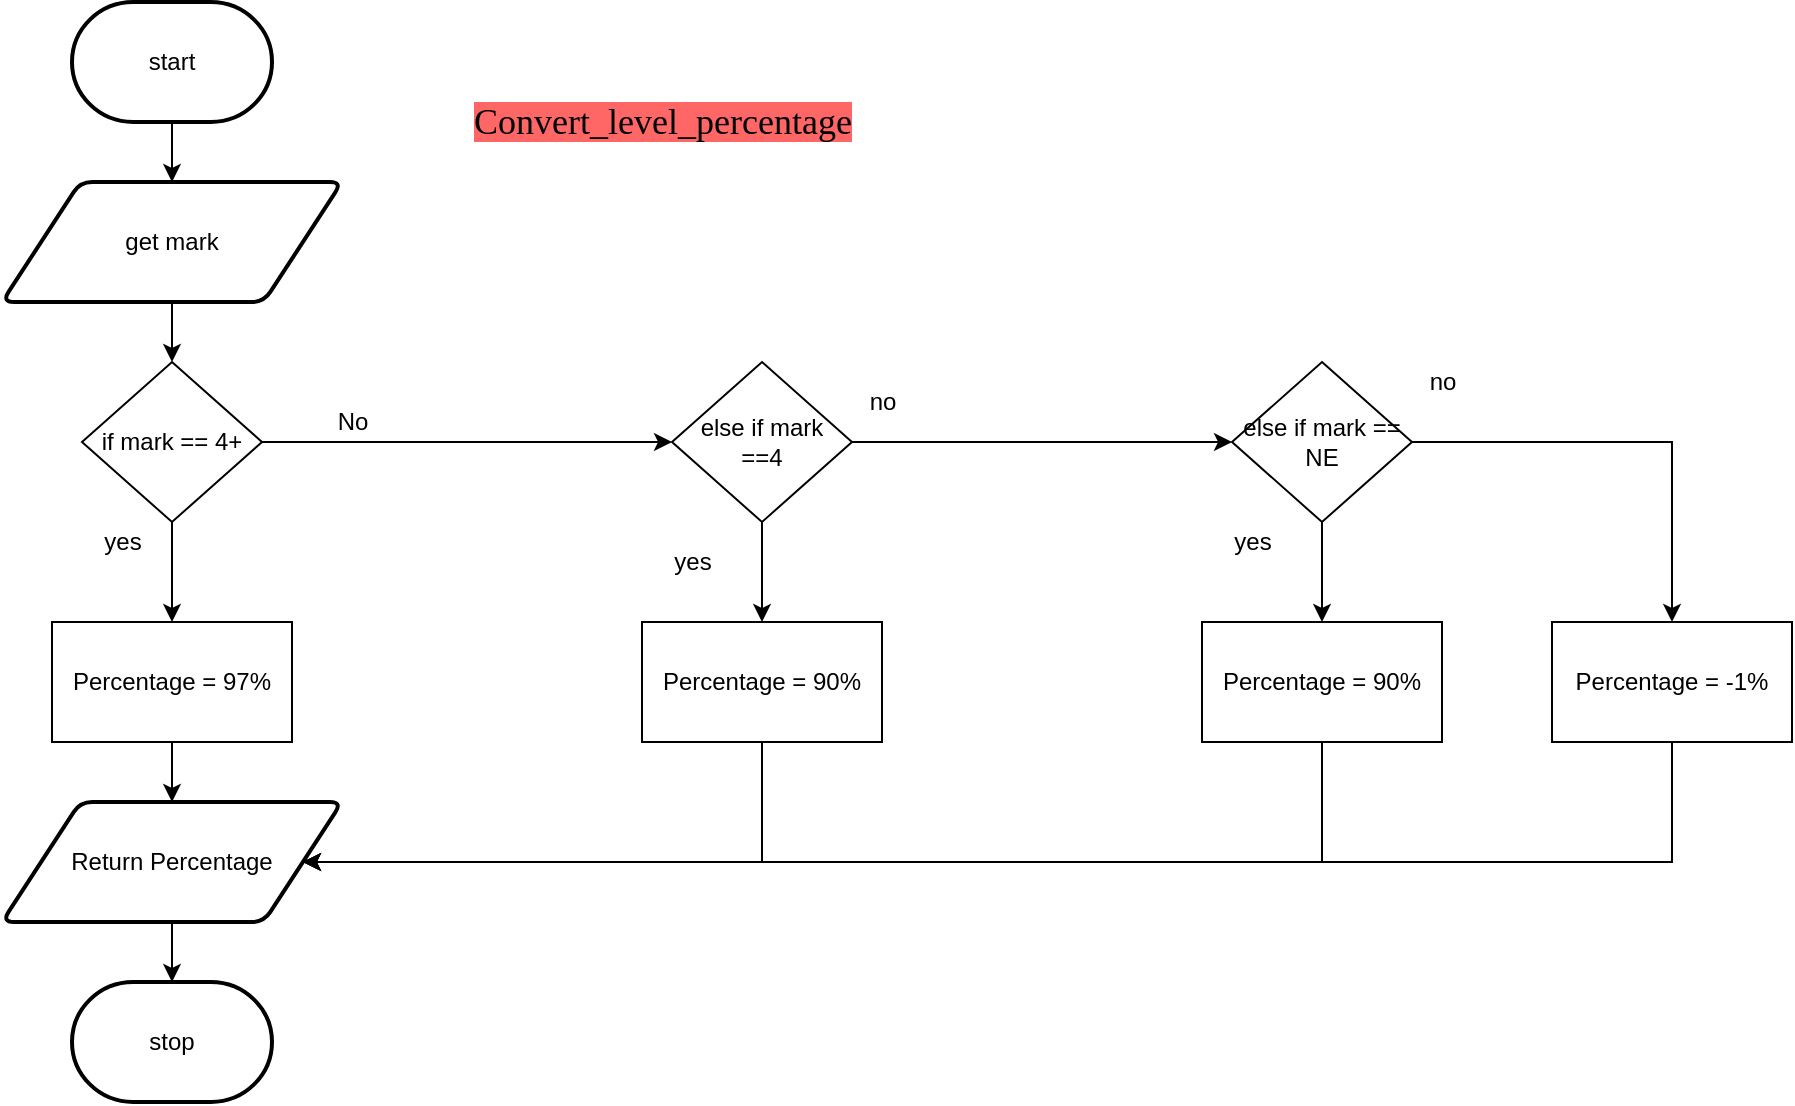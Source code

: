<mxfile>
    <diagram id="ku9NFhG4Z-rextW2DSpO" name="Page-1">
        <mxGraphModel dx="471" dy="211" grid="1" gridSize="10" guides="1" tooltips="1" connect="1" arrows="1" fold="1" page="1" pageScale="1" pageWidth="1200" pageHeight="1600" math="0" shadow="0">
            <root>
                <mxCell id="0"/>
                <mxCell id="1" parent="0"/>
                <mxCell id="5" value="&lt;font color=&quot;#000000&quot;&gt;&lt;span style=&quot;font-size: 18px ; background-color: rgb(255 , 102 , 102)&quot;&gt;Convert_level_percentage&lt;/span&gt;&lt;/font&gt;" style="text;html=1;align=center;verticalAlign=middle;resizable=0;points=[];autosize=1;strokeColor=none;fillColor=none;fontSize=12;fontFamily=Georgia;" parent="1" vertex="1">
                    <mxGeometry x="340" y="580" width="230" height="20" as="geometry"/>
                </mxCell>
                <mxCell id="38" style="edgeStyle=none;html=1;" edge="1" parent="1" source="36" target="37">
                    <mxGeometry relative="1" as="geometry"/>
                </mxCell>
                <mxCell id="36" value="start" style="strokeWidth=2;html=1;shape=mxgraph.flowchart.terminator;whiteSpace=wrap;" vertex="1" parent="1">
                    <mxGeometry x="160" y="530" width="100" height="60" as="geometry"/>
                </mxCell>
                <mxCell id="47" style="edgeStyle=none;html=1;entryX=0.5;entryY=0;entryDx=0;entryDy=0;" edge="1" parent="1" source="37" target="39">
                    <mxGeometry relative="1" as="geometry"/>
                </mxCell>
                <mxCell id="37" value="get mark" style="shape=parallelogram;html=1;strokeWidth=2;perimeter=parallelogramPerimeter;whiteSpace=wrap;rounded=1;arcSize=12;size=0.23;" vertex="1" parent="1">
                    <mxGeometry x="125" y="620" width="170" height="60" as="geometry"/>
                </mxCell>
                <mxCell id="43" style="edgeStyle=none;html=1;entryX=0;entryY=0.5;entryDx=0;entryDy=0;" edge="1" parent="1" source="39" target="40">
                    <mxGeometry relative="1" as="geometry"/>
                </mxCell>
                <mxCell id="44" style="edgeStyle=none;html=1;entryX=0.5;entryY=0;entryDx=0;entryDy=0;" edge="1" parent="1" source="39" target="46">
                    <mxGeometry relative="1" as="geometry">
                        <mxPoint x="210" y="835" as="targetPoint"/>
                    </mxGeometry>
                </mxCell>
                <mxCell id="39" value="if mark == 4+" style="rhombus;whiteSpace=wrap;html=1;" vertex="1" parent="1">
                    <mxGeometry x="165" y="710" width="90" height="80" as="geometry"/>
                </mxCell>
                <mxCell id="48" style="edgeStyle=none;html=1;entryX=0.5;entryY=0;entryDx=0;entryDy=0;" edge="1" parent="1" source="40" target="49">
                    <mxGeometry relative="1" as="geometry">
                        <mxPoint x="505" y="840" as="targetPoint"/>
                    </mxGeometry>
                </mxCell>
                <mxCell id="52" style="edgeStyle=none;html=1;entryX=0;entryY=0.5;entryDx=0;entryDy=0;" edge="1" parent="1" source="40" target="41">
                    <mxGeometry relative="1" as="geometry"/>
                </mxCell>
                <mxCell id="40" value="else if mark&lt;br&gt;==4" style="rhombus;whiteSpace=wrap;html=1;" vertex="1" parent="1">
                    <mxGeometry x="460" y="710" width="90" height="80" as="geometry"/>
                </mxCell>
                <mxCell id="54" style="edgeStyle=none;html=1;entryX=0.5;entryY=0;entryDx=0;entryDy=0;" edge="1" parent="1" source="41" target="55">
                    <mxGeometry relative="1" as="geometry">
                        <mxPoint x="785" y="850" as="targetPoint"/>
                    </mxGeometry>
                </mxCell>
                <mxCell id="57" style="edgeStyle=none;html=1;entryX=0.5;entryY=0;entryDx=0;entryDy=0;rounded=0;" edge="1" parent="1" source="41" target="59">
                    <mxGeometry relative="1" as="geometry">
                        <mxPoint x="960" y="850" as="targetPoint"/>
                        <Array as="points">
                            <mxPoint x="960" y="750"/>
                        </Array>
                    </mxGeometry>
                </mxCell>
                <mxCell id="41" value="else if mark == NE" style="rhombus;whiteSpace=wrap;html=1;" vertex="1" parent="1">
                    <mxGeometry x="740" y="710" width="90" height="80" as="geometry"/>
                </mxCell>
                <mxCell id="42" value="No" style="text;html=1;align=center;verticalAlign=middle;resizable=0;points=[];autosize=1;strokeColor=none;fillColor=none;" vertex="1" parent="1">
                    <mxGeometry x="285" y="730" width="30" height="20" as="geometry"/>
                </mxCell>
                <mxCell id="45" value="yes" style="text;html=1;align=center;verticalAlign=middle;resizable=0;points=[];autosize=1;strokeColor=none;fillColor=none;" vertex="1" parent="1">
                    <mxGeometry x="170" y="790" width="30" height="20" as="geometry"/>
                </mxCell>
                <mxCell id="61" style="edgeStyle=none;rounded=0;html=1;entryX=0.5;entryY=0;entryDx=0;entryDy=0;" edge="1" parent="1" source="46" target="60">
                    <mxGeometry relative="1" as="geometry"/>
                </mxCell>
                <mxCell id="46" value="Percentage = 97%" style="rounded=0;whiteSpace=wrap;html=1;" vertex="1" parent="1">
                    <mxGeometry x="150" y="840" width="120" height="60" as="geometry"/>
                </mxCell>
                <mxCell id="64" style="edgeStyle=none;rounded=0;html=1;" edge="1" parent="1" source="49" target="60">
                    <mxGeometry relative="1" as="geometry">
                        <Array as="points">
                            <mxPoint x="505" y="960"/>
                        </Array>
                    </mxGeometry>
                </mxCell>
                <mxCell id="49" value="Percentage = 90%" style="rounded=0;whiteSpace=wrap;html=1;" vertex="1" parent="1">
                    <mxGeometry x="445" y="840" width="120" height="60" as="geometry"/>
                </mxCell>
                <mxCell id="50" value="no" style="text;html=1;align=center;verticalAlign=middle;resizable=0;points=[];autosize=1;strokeColor=none;fillColor=none;" vertex="1" parent="1">
                    <mxGeometry x="550" y="720" width="30" height="20" as="geometry"/>
                </mxCell>
                <mxCell id="51" value="yes" style="text;html=1;align=center;verticalAlign=middle;resizable=0;points=[];autosize=1;strokeColor=none;fillColor=none;" vertex="1" parent="1">
                    <mxGeometry x="455" y="800" width="30" height="20" as="geometry"/>
                </mxCell>
                <mxCell id="53" value="yes" style="text;html=1;align=center;verticalAlign=middle;resizable=0;points=[];autosize=1;strokeColor=none;fillColor=none;" vertex="1" parent="1">
                    <mxGeometry x="735" y="790" width="30" height="20" as="geometry"/>
                </mxCell>
                <mxCell id="65" style="edgeStyle=none;rounded=0;html=1;entryX=1;entryY=0.5;entryDx=0;entryDy=0;" edge="1" parent="1" source="55" target="60">
                    <mxGeometry relative="1" as="geometry">
                        <Array as="points">
                            <mxPoint x="785" y="960"/>
                        </Array>
                    </mxGeometry>
                </mxCell>
                <mxCell id="55" value="Percentage = 90%" style="rounded=0;whiteSpace=wrap;html=1;" vertex="1" parent="1">
                    <mxGeometry x="725" y="840" width="120" height="60" as="geometry"/>
                </mxCell>
                <mxCell id="56" value="no" style="text;html=1;align=center;verticalAlign=middle;resizable=0;points=[];autosize=1;strokeColor=none;fillColor=none;" vertex="1" parent="1">
                    <mxGeometry x="830" y="710" width="30" height="20" as="geometry"/>
                </mxCell>
                <mxCell id="66" style="edgeStyle=none;rounded=0;html=1;entryX=1;entryY=0.5;entryDx=0;entryDy=0;" edge="1" parent="1" source="59" target="60">
                    <mxGeometry relative="1" as="geometry">
                        <Array as="points">
                            <mxPoint x="960" y="960"/>
                        </Array>
                    </mxGeometry>
                </mxCell>
                <mxCell id="59" value="Percentage = -1%" style="rounded=0;whiteSpace=wrap;html=1;" vertex="1" parent="1">
                    <mxGeometry x="900" y="840" width="120" height="60" as="geometry"/>
                </mxCell>
                <mxCell id="62" style="edgeStyle=none;rounded=0;html=1;entryX=0.5;entryY=0;entryDx=0;entryDy=0;entryPerimeter=0;" edge="1" parent="1" source="60" target="63">
                    <mxGeometry relative="1" as="geometry">
                        <mxPoint x="210" y="1010" as="targetPoint"/>
                    </mxGeometry>
                </mxCell>
                <mxCell id="60" value="Return Percentage" style="shape=parallelogram;html=1;strokeWidth=2;perimeter=parallelogramPerimeter;whiteSpace=wrap;rounded=1;arcSize=12;size=0.23;" vertex="1" parent="1">
                    <mxGeometry x="125" y="930" width="170" height="60" as="geometry"/>
                </mxCell>
                <mxCell id="63" value="stop" style="strokeWidth=2;html=1;shape=mxgraph.flowchart.terminator;whiteSpace=wrap;" vertex="1" parent="1">
                    <mxGeometry x="160" y="1020" width="100" height="60" as="geometry"/>
                </mxCell>
            </root>
        </mxGraphModel>
    </diagram>
</mxfile>